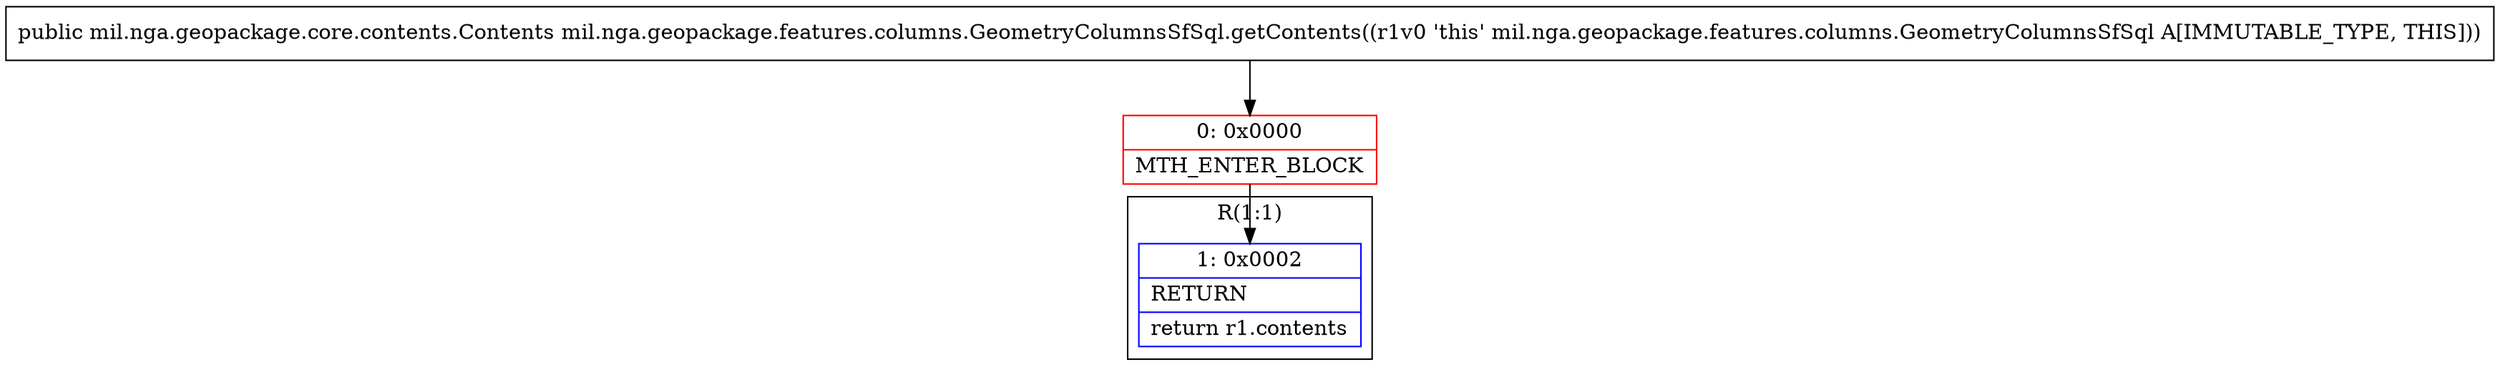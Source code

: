digraph "CFG formil.nga.geopackage.features.columns.GeometryColumnsSfSql.getContents()Lmil\/nga\/geopackage\/core\/contents\/Contents;" {
subgraph cluster_Region_1047197740 {
label = "R(1:1)";
node [shape=record,color=blue];
Node_1 [shape=record,label="{1\:\ 0x0002|RETURN\l|return r1.contents\l}"];
}
Node_0 [shape=record,color=red,label="{0\:\ 0x0000|MTH_ENTER_BLOCK\l}"];
MethodNode[shape=record,label="{public mil.nga.geopackage.core.contents.Contents mil.nga.geopackage.features.columns.GeometryColumnsSfSql.getContents((r1v0 'this' mil.nga.geopackage.features.columns.GeometryColumnsSfSql A[IMMUTABLE_TYPE, THIS])) }"];
MethodNode -> Node_0;
Node_0 -> Node_1;
}

